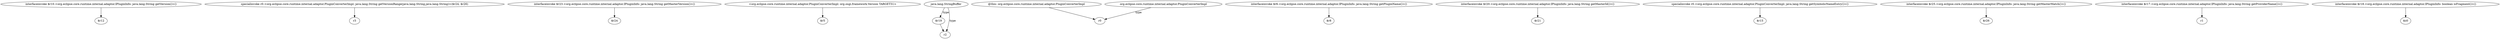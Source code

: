 digraph g {
0[label="interfaceinvoke $r10.<org.eclipse.core.runtime.internal.adaptor.IPluginInfo: java.lang.String getVersion()>()"]
1[label="$r12"]
0->1[label=""]
2[label="specialinvoke r0.<org.eclipse.core.runtime.internal.adaptor.PluginConverterImpl: java.lang.String getVersionRange(java.lang.String,java.lang.String)>($r24, $r26)"]
3[label="r3"]
2->3[label=""]
4[label="interfaceinvoke $r23.<org.eclipse.core.runtime.internal.adaptor.IPluginInfo: java.lang.String getMasterVersion()>()"]
5[label="$r24"]
4->5[label=""]
6[label="<org.eclipse.core.runtime.internal.adaptor.PluginConverterImpl: org.osgi.framework.Version TARGET31>"]
7[label="$r5"]
6->7[label=""]
8[label="$r19"]
9[label="r2"]
8->9[label=""]
10[label="java.lang.StringBuffer"]
10->8[label="type"]
11[label="@this: org.eclipse.core.runtime.internal.adaptor.PluginConverterImpl"]
12[label="r0"]
11->12[label=""]
13[label="interfaceinvoke $r6.<org.eclipse.core.runtime.internal.adaptor.IPluginInfo: java.lang.String getPluginName()>()"]
14[label="$r8"]
13->14[label=""]
15[label="interfaceinvoke $r20.<org.eclipse.core.runtime.internal.adaptor.IPluginInfo: java.lang.String getMasterId()>()"]
16[label="$r21"]
15->16[label=""]
17[label="specialinvoke r0.<org.eclipse.core.runtime.internal.adaptor.PluginConverterImpl: java.lang.String getSymbolicNameEntry()>()"]
18[label="$r15"]
17->18[label=""]
19[label="interfaceinvoke $r25.<org.eclipse.core.runtime.internal.adaptor.IPluginInfo: java.lang.String getMasterMatch()>()"]
20[label="$r26"]
19->20[label=""]
21[label="interfaceinvoke $r17.<org.eclipse.core.runtime.internal.adaptor.IPluginInfo: java.lang.String getProviderName()>()"]
22[label="r1"]
21->22[label=""]
10->9[label="type"]
23[label="org.eclipse.core.runtime.internal.adaptor.PluginConverterImpl"]
23->12[label="type"]
24[label="interfaceinvoke $r18.<org.eclipse.core.runtime.internal.adaptor.IPluginInfo: boolean isFragment()>()"]
25[label="$z0"]
24->25[label=""]
}